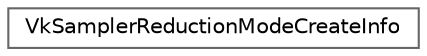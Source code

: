digraph "类继承关系图"
{
 // LATEX_PDF_SIZE
  bgcolor="transparent";
  edge [fontname=Helvetica,fontsize=10,labelfontname=Helvetica,labelfontsize=10];
  node [fontname=Helvetica,fontsize=10,shape=box,height=0.2,width=0.4];
  rankdir="LR";
  Node0 [id="Node000000",label="VkSamplerReductionModeCreateInfo",height=0.2,width=0.4,color="grey40", fillcolor="white", style="filled",URL="$struct_vk_sampler_reduction_mode_create_info.html",tooltip=" "];
}
